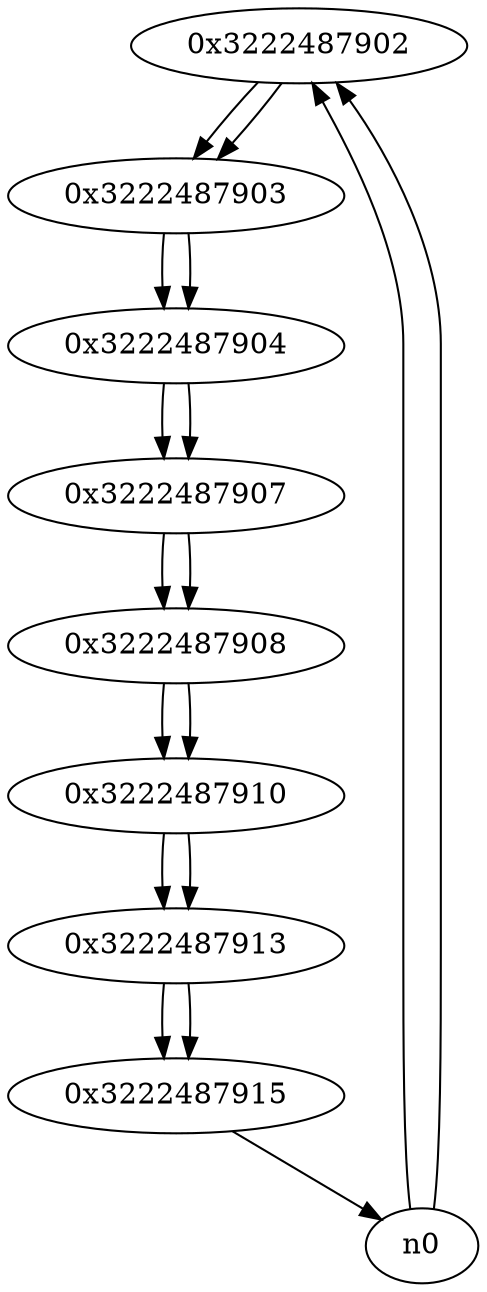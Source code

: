 digraph G{
/* nodes */
  n1 [label="0x3222487902"]
  n2 [label="0x3222487903"]
  n3 [label="0x3222487904"]
  n4 [label="0x3222487907"]
  n5 [label="0x3222487908"]
  n6 [label="0x3222487910"]
  n7 [label="0x3222487913"]
  n8 [label="0x3222487915"]
/* edges */
n1 -> n2;
n0 -> n1;
n0 -> n1;
n2 -> n3;
n1 -> n2;
n3 -> n4;
n2 -> n3;
n4 -> n5;
n3 -> n4;
n5 -> n6;
n4 -> n5;
n6 -> n7;
n5 -> n6;
n7 -> n8;
n6 -> n7;
n8 -> n0;
n7 -> n8;
}
